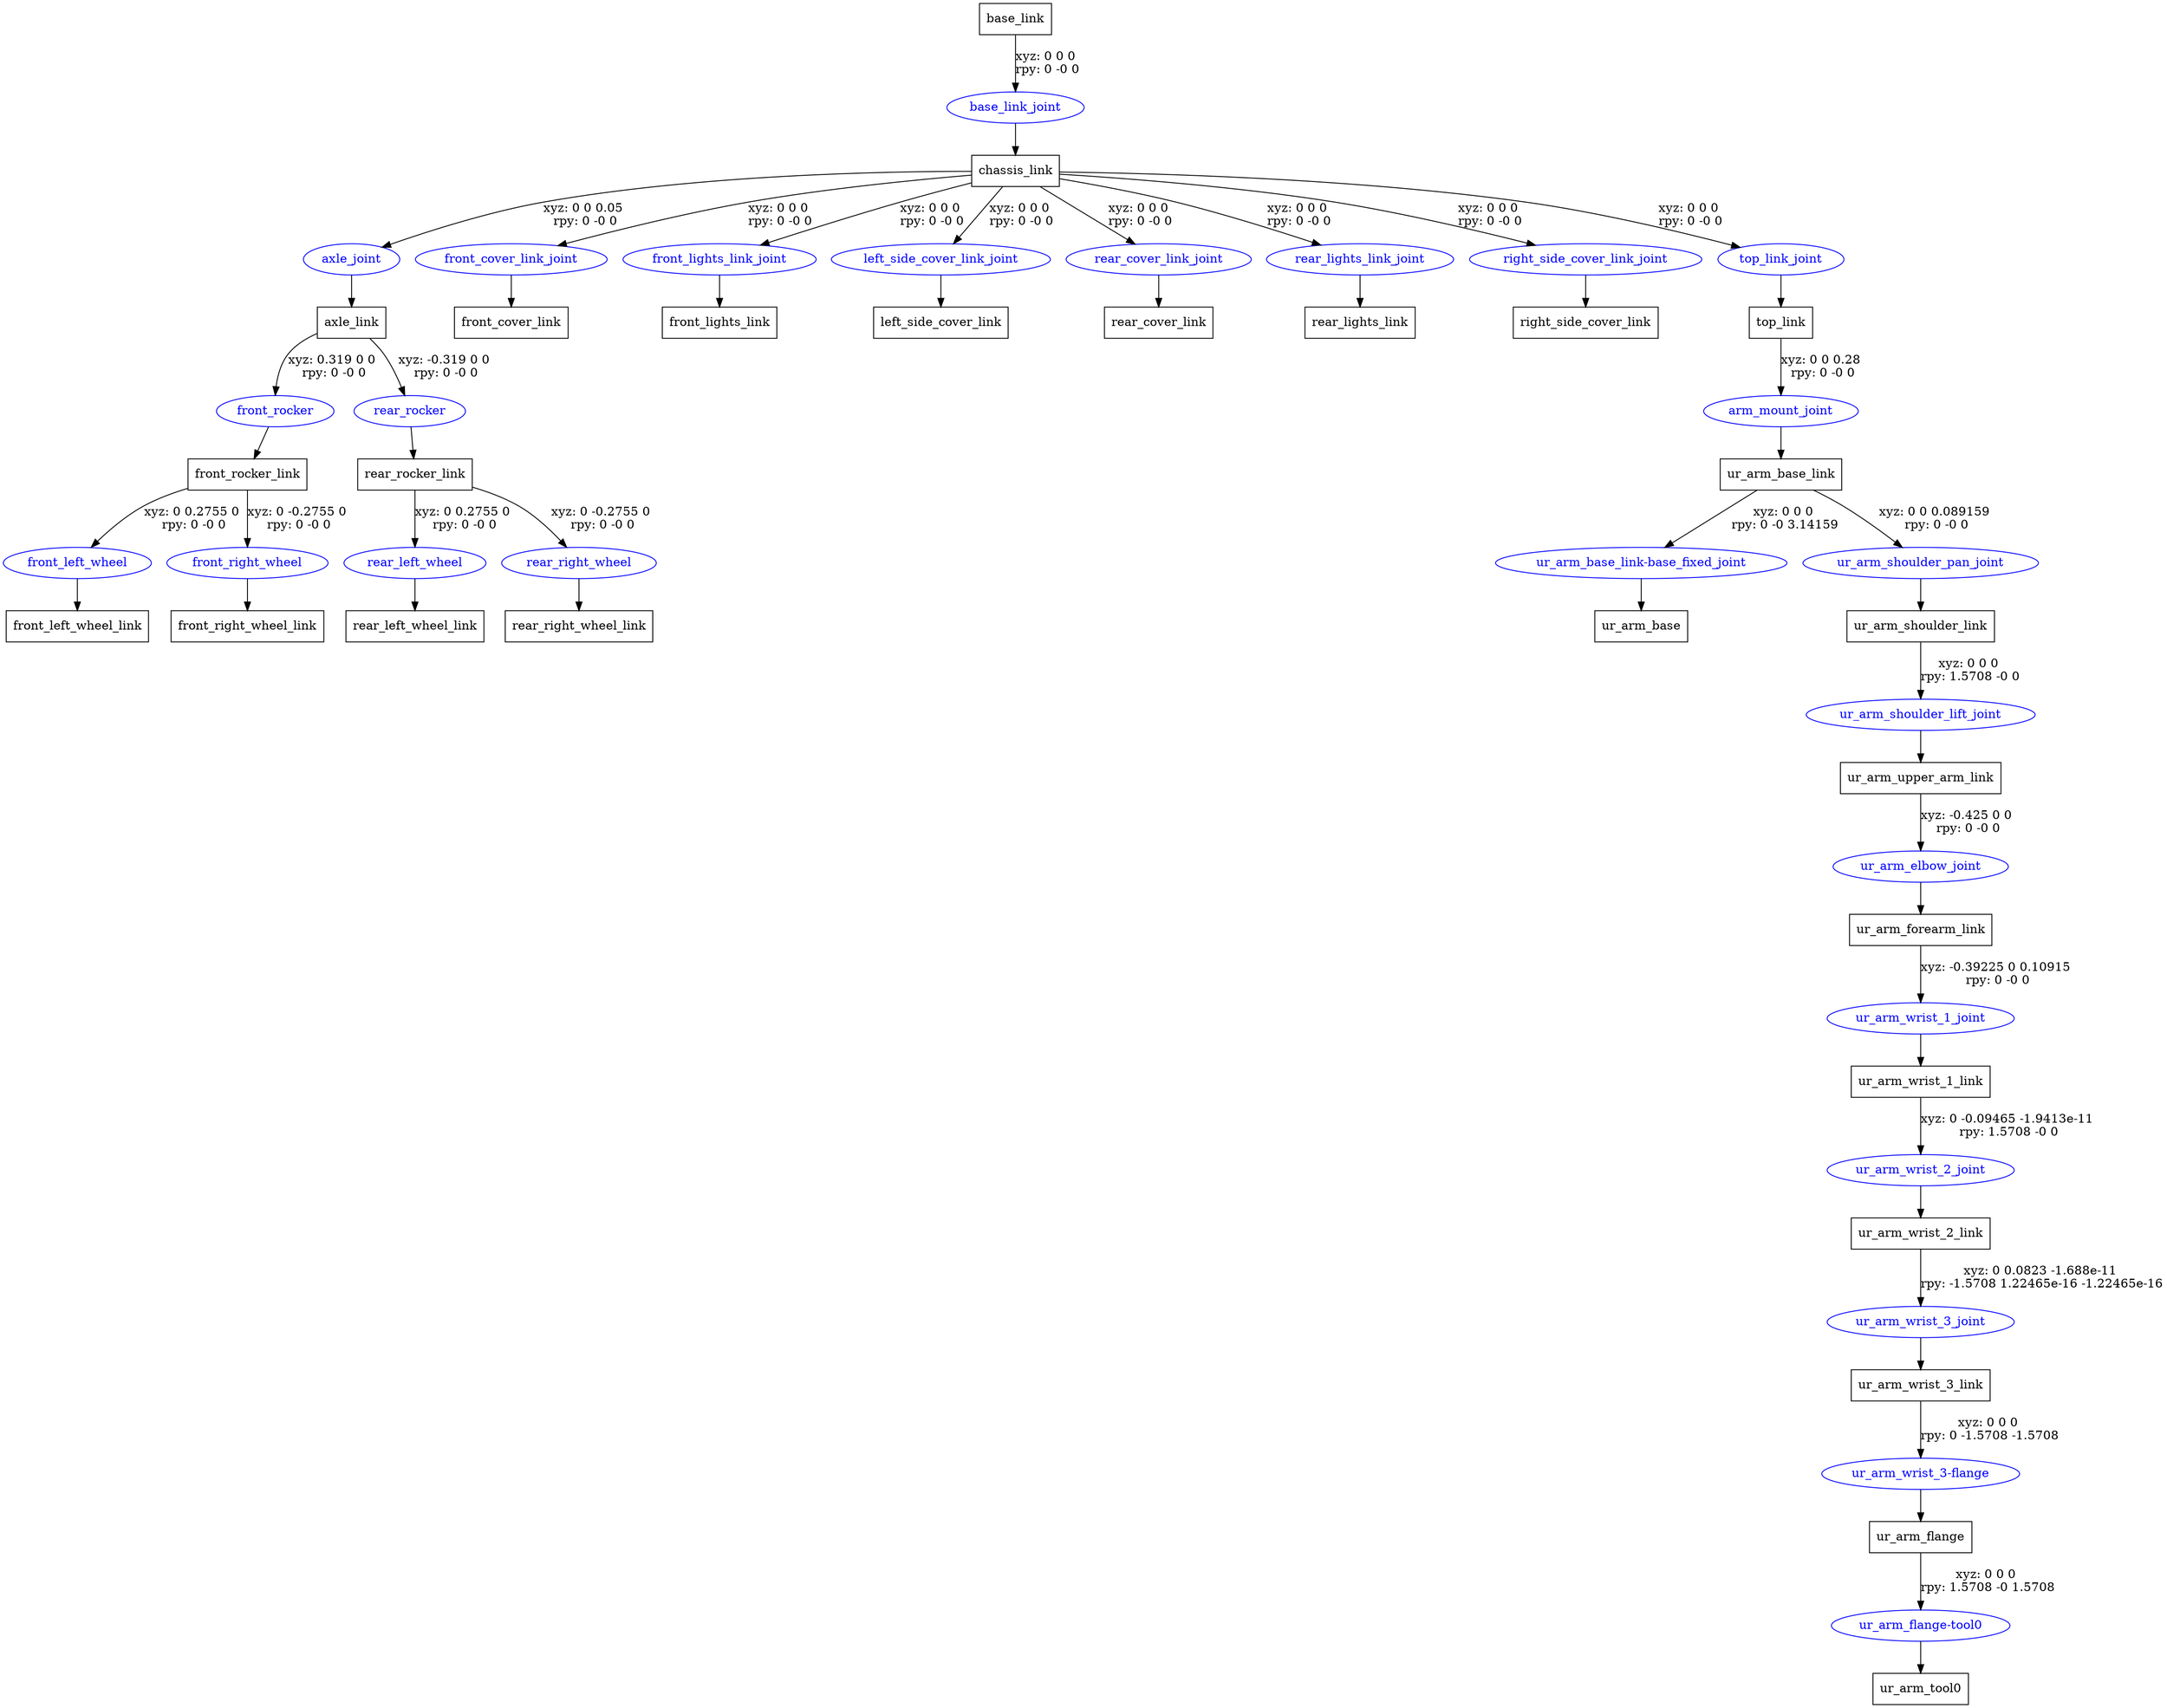 digraph G {
node [shape=box];
"base_link" [label="base_link"];
"chassis_link" [label="chassis_link"];
"axle_link" [label="axle_link"];
"front_rocker_link" [label="front_rocker_link"];
"front_left_wheel_link" [label="front_left_wheel_link"];
"front_right_wheel_link" [label="front_right_wheel_link"];
"rear_rocker_link" [label="rear_rocker_link"];
"rear_left_wheel_link" [label="rear_left_wheel_link"];
"rear_right_wheel_link" [label="rear_right_wheel_link"];
"front_cover_link" [label="front_cover_link"];
"front_lights_link" [label="front_lights_link"];
"left_side_cover_link" [label="left_side_cover_link"];
"rear_cover_link" [label="rear_cover_link"];
"rear_lights_link" [label="rear_lights_link"];
"right_side_cover_link" [label="right_side_cover_link"];
"top_link" [label="top_link"];
"ur_arm_base_link" [label="ur_arm_base_link"];
"ur_arm_base" [label="ur_arm_base"];
"ur_arm_shoulder_link" [label="ur_arm_shoulder_link"];
"ur_arm_upper_arm_link" [label="ur_arm_upper_arm_link"];
"ur_arm_forearm_link" [label="ur_arm_forearm_link"];
"ur_arm_wrist_1_link" [label="ur_arm_wrist_1_link"];
"ur_arm_wrist_2_link" [label="ur_arm_wrist_2_link"];
"ur_arm_wrist_3_link" [label="ur_arm_wrist_3_link"];
"ur_arm_flange" [label="ur_arm_flange"];
"ur_arm_tool0" [label="ur_arm_tool0"];
node [shape=ellipse, color=blue, fontcolor=blue];
"base_link" -> "base_link_joint" [label="xyz: 0 0 0 \nrpy: 0 -0 0"]
"base_link_joint" -> "chassis_link"
"chassis_link" -> "axle_joint" [label="xyz: 0 0 0.05 \nrpy: 0 -0 0"]
"axle_joint" -> "axle_link"
"axle_link" -> "front_rocker" [label="xyz: 0.319 0 0 \nrpy: 0 -0 0"]
"front_rocker" -> "front_rocker_link"
"front_rocker_link" -> "front_left_wheel" [label="xyz: 0 0.2755 0 \nrpy: 0 -0 0"]
"front_left_wheel" -> "front_left_wheel_link"
"front_rocker_link" -> "front_right_wheel" [label="xyz: 0 -0.2755 0 \nrpy: 0 -0 0"]
"front_right_wheel" -> "front_right_wheel_link"
"axle_link" -> "rear_rocker" [label="xyz: -0.319 0 0 \nrpy: 0 -0 0"]
"rear_rocker" -> "rear_rocker_link"
"rear_rocker_link" -> "rear_left_wheel" [label="xyz: 0 0.2755 0 \nrpy: 0 -0 0"]
"rear_left_wheel" -> "rear_left_wheel_link"
"rear_rocker_link" -> "rear_right_wheel" [label="xyz: 0 -0.2755 0 \nrpy: 0 -0 0"]
"rear_right_wheel" -> "rear_right_wheel_link"
"chassis_link" -> "front_cover_link_joint" [label="xyz: 0 0 0 \nrpy: 0 -0 0"]
"front_cover_link_joint" -> "front_cover_link"
"chassis_link" -> "front_lights_link_joint" [label="xyz: 0 0 0 \nrpy: 0 -0 0"]
"front_lights_link_joint" -> "front_lights_link"
"chassis_link" -> "left_side_cover_link_joint" [label="xyz: 0 0 0 \nrpy: 0 -0 0"]
"left_side_cover_link_joint" -> "left_side_cover_link"
"chassis_link" -> "rear_cover_link_joint" [label="xyz: 0 0 0 \nrpy: 0 -0 0"]
"rear_cover_link_joint" -> "rear_cover_link"
"chassis_link" -> "rear_lights_link_joint" [label="xyz: 0 0 0 \nrpy: 0 -0 0"]
"rear_lights_link_joint" -> "rear_lights_link"
"chassis_link" -> "right_side_cover_link_joint" [label="xyz: 0 0 0 \nrpy: 0 -0 0"]
"right_side_cover_link_joint" -> "right_side_cover_link"
"chassis_link" -> "top_link_joint" [label="xyz: 0 0 0 \nrpy: 0 -0 0"]
"top_link_joint" -> "top_link"
"top_link" -> "arm_mount_joint" [label="xyz: 0 0 0.28 \nrpy: 0 -0 0"]
"arm_mount_joint" -> "ur_arm_base_link"
"ur_arm_base_link" -> "ur_arm_base_link-base_fixed_joint" [label="xyz: 0 0 0 \nrpy: 0 -0 3.14159"]
"ur_arm_base_link-base_fixed_joint" -> "ur_arm_base"
"ur_arm_base_link" -> "ur_arm_shoulder_pan_joint" [label="xyz: 0 0 0.089159 \nrpy: 0 -0 0"]
"ur_arm_shoulder_pan_joint" -> "ur_arm_shoulder_link"
"ur_arm_shoulder_link" -> "ur_arm_shoulder_lift_joint" [label="xyz: 0 0 0 \nrpy: 1.5708 -0 0"]
"ur_arm_shoulder_lift_joint" -> "ur_arm_upper_arm_link"
"ur_arm_upper_arm_link" -> "ur_arm_elbow_joint" [label="xyz: -0.425 0 0 \nrpy: 0 -0 0"]
"ur_arm_elbow_joint" -> "ur_arm_forearm_link"
"ur_arm_forearm_link" -> "ur_arm_wrist_1_joint" [label="xyz: -0.39225 0 0.10915 \nrpy: 0 -0 0"]
"ur_arm_wrist_1_joint" -> "ur_arm_wrist_1_link"
"ur_arm_wrist_1_link" -> "ur_arm_wrist_2_joint" [label="xyz: 0 -0.09465 -1.9413e-11 \nrpy: 1.5708 -0 0"]
"ur_arm_wrist_2_joint" -> "ur_arm_wrist_2_link"
"ur_arm_wrist_2_link" -> "ur_arm_wrist_3_joint" [label="xyz: 0 0.0823 -1.688e-11 \nrpy: -1.5708 1.22465e-16 -1.22465e-16"]
"ur_arm_wrist_3_joint" -> "ur_arm_wrist_3_link"
"ur_arm_wrist_3_link" -> "ur_arm_wrist_3-flange" [label="xyz: 0 0 0 \nrpy: 0 -1.5708 -1.5708"]
"ur_arm_wrist_3-flange" -> "ur_arm_flange"
"ur_arm_flange" -> "ur_arm_flange-tool0" [label="xyz: 0 0 0 \nrpy: 1.5708 -0 1.5708"]
"ur_arm_flange-tool0" -> "ur_arm_tool0"
}
